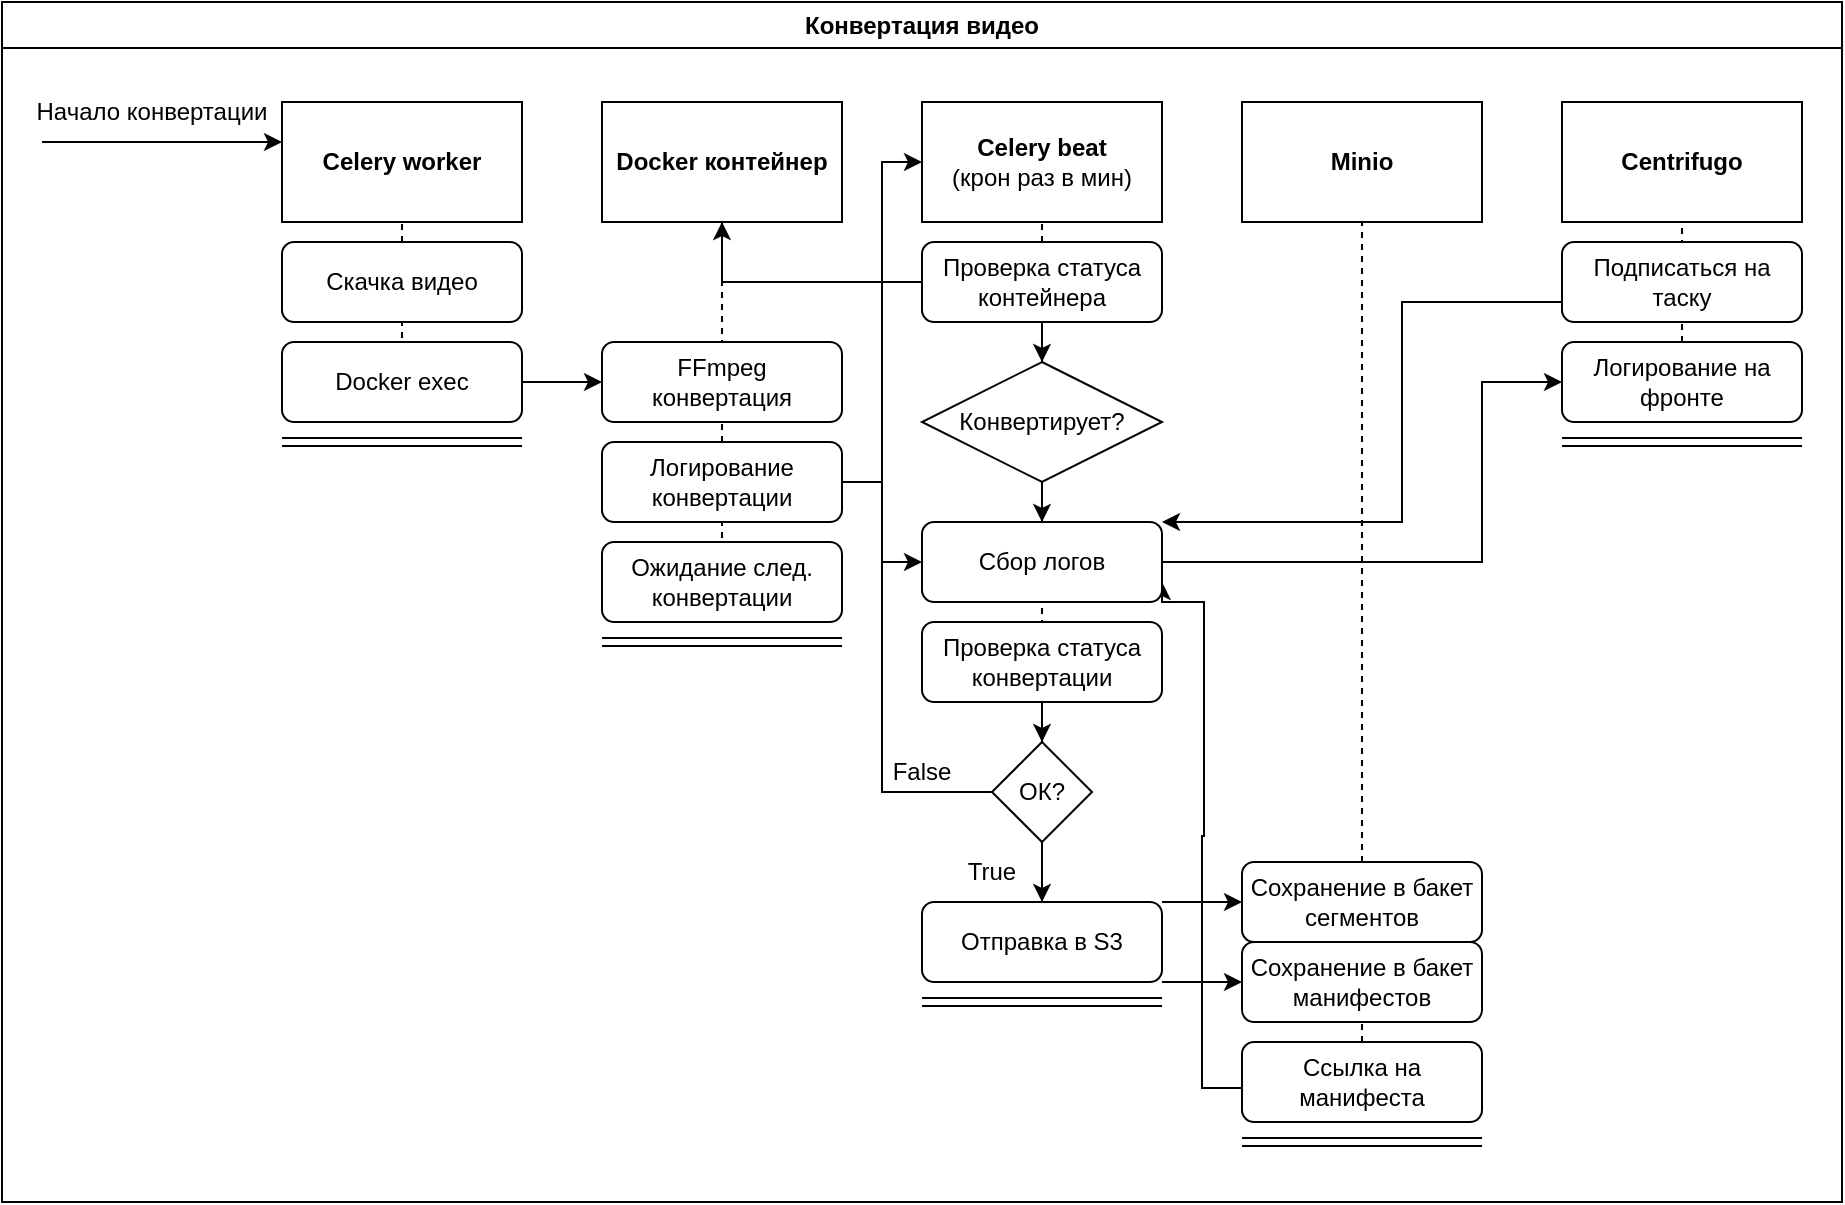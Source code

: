 <mxfile version="24.7.7">
  <diagram name="Page-1" id="w4wsU0BMT4f8vX6tqYrx">
    <mxGraphModel dx="1804" dy="1743" grid="1" gridSize="10" guides="1" tooltips="1" connect="1" arrows="1" fold="1" page="1" pageScale="1" pageWidth="850" pageHeight="1100" math="0" shadow="0">
      <root>
        <mxCell id="0" />
        <mxCell id="1" parent="0" />
        <mxCell id="TwQR38HU4lwy93RfwSAQ-1" value="Celery worker" style="rounded=0;whiteSpace=wrap;html=1;fontStyle=1" vertex="1" parent="1">
          <mxGeometry x="40" y="20" width="120" height="60" as="geometry" />
        </mxCell>
        <mxCell id="TwQR38HU4lwy93RfwSAQ-2" value="&lt;div&gt;Celery beat&lt;/div&gt;&lt;div&gt;&lt;span style=&quot;font-weight: normal;&quot;&gt;(крон раз в мин)&lt;/span&gt;&lt;br&gt;&lt;/div&gt;" style="rounded=0;whiteSpace=wrap;html=1;fontStyle=1" vertex="1" parent="1">
          <mxGeometry x="360" y="20" width="120" height="60" as="geometry" />
        </mxCell>
        <mxCell id="TwQR38HU4lwy93RfwSAQ-3" value="Docker контейнер" style="rounded=0;whiteSpace=wrap;html=1;fontStyle=1" vertex="1" parent="1">
          <mxGeometry x="200" y="20" width="120" height="60" as="geometry" />
        </mxCell>
        <mxCell id="TwQR38HU4lwy93RfwSAQ-4" value="&lt;div&gt;Minio&lt;/div&gt;" style="rounded=0;whiteSpace=wrap;html=1;fontStyle=1" vertex="1" parent="1">
          <mxGeometry x="520" y="20" width="120" height="60" as="geometry" />
        </mxCell>
        <mxCell id="TwQR38HU4lwy93RfwSAQ-5" value="Centrifugo" style="rounded=0;whiteSpace=wrap;html=1;fontStyle=1" vertex="1" parent="1">
          <mxGeometry x="680" y="20" width="120" height="60" as="geometry" />
        </mxCell>
        <mxCell id="TwQR38HU4lwy93RfwSAQ-102" value="" style="edgeStyle=orthogonalEdgeStyle;rounded=0;orthogonalLoop=1;jettySize=auto;html=1;" edge="1" parent="1" source="TwQR38HU4lwy93RfwSAQ-17" target="TwQR38HU4lwy93RfwSAQ-24">
          <mxGeometry relative="1" as="geometry" />
        </mxCell>
        <mxCell id="TwQR38HU4lwy93RfwSAQ-104" style="edgeStyle=orthogonalEdgeStyle;rounded=0;orthogonalLoop=1;jettySize=auto;html=1;entryX=0;entryY=0.5;entryDx=0;entryDy=0;" edge="1" parent="1" source="TwQR38HU4lwy93RfwSAQ-25" target="TwQR38HU4lwy93RfwSAQ-58">
          <mxGeometry relative="1" as="geometry" />
        </mxCell>
        <mxCell id="TwQR38HU4lwy93RfwSAQ-92" value="" style="edgeStyle=orthogonalEdgeStyle;rounded=0;orthogonalLoop=1;jettySize=auto;html=1;" edge="1" parent="1" source="TwQR38HU4lwy93RfwSAQ-28" target="TwQR38HU4lwy93RfwSAQ-66">
          <mxGeometry relative="1" as="geometry" />
        </mxCell>
        <mxCell id="TwQR38HU4lwy93RfwSAQ-34" value="" style="endArrow=classic;html=1;rounded=0;exitX=1;exitY=0;exitDx=0;exitDy=0;" edge="1" parent="1" source="TwQR38HU4lwy93RfwSAQ-29">
          <mxGeometry width="50" height="50" relative="1" as="geometry">
            <mxPoint x="480" y="410" as="sourcePoint" />
            <mxPoint x="520" y="420" as="targetPoint" />
          </mxGeometry>
        </mxCell>
        <mxCell id="TwQR38HU4lwy93RfwSAQ-39" value="" style="endArrow=classic;html=1;rounded=0;exitX=1;exitY=1;exitDx=0;exitDy=0;" edge="1" parent="1" source="TwQR38HU4lwy93RfwSAQ-29">
          <mxGeometry width="50" height="50" relative="1" as="geometry">
            <mxPoint x="-5" y="700" as="sourcePoint" />
            <mxPoint x="520" y="460" as="targetPoint" />
          </mxGeometry>
        </mxCell>
        <mxCell id="TwQR38HU4lwy93RfwSAQ-98" value="" style="edgeStyle=orthogonalEdgeStyle;rounded=0;orthogonalLoop=1;jettySize=auto;html=1;entryX=1;entryY=0;entryDx=0;entryDy=0;" edge="1" parent="1" target="TwQR38HU4lwy93RfwSAQ-58">
          <mxGeometry relative="1" as="geometry">
            <mxPoint x="760" y="130" as="sourcePoint" />
            <mxPoint x="510" y="230" as="targetPoint" />
            <Array as="points">
              <mxPoint x="760" y="120" />
              <mxPoint x="600" y="120" />
              <mxPoint x="600" y="230" />
            </Array>
          </mxGeometry>
        </mxCell>
        <mxCell id="TwQR38HU4lwy93RfwSAQ-49" value="&lt;div&gt;Логирование на фронте&lt;/div&gt;" style="rounded=1;whiteSpace=wrap;html=1;" vertex="1" parent="1">
          <mxGeometry x="680" y="140" width="120" height="40" as="geometry" />
        </mxCell>
        <mxCell id="TwQR38HU4lwy93RfwSAQ-93" style="edgeStyle=orthogonalEdgeStyle;rounded=0;orthogonalLoop=1;jettySize=auto;html=1;entryX=0;entryY=0.5;entryDx=0;entryDy=0;" edge="1" parent="1" source="TwQR38HU4lwy93RfwSAQ-66" target="TwQR38HU4lwy93RfwSAQ-2">
          <mxGeometry relative="1" as="geometry">
            <mxPoint x="340" y="50" as="targetPoint" />
            <Array as="points">
              <mxPoint x="340" y="365" />
              <mxPoint x="340" y="50" />
            </Array>
          </mxGeometry>
        </mxCell>
        <mxCell id="TwQR38HU4lwy93RfwSAQ-94" style="edgeStyle=orthogonalEdgeStyle;rounded=0;orthogonalLoop=1;jettySize=auto;html=1;" edge="1" parent="1" source="TwQR38HU4lwy93RfwSAQ-66">
          <mxGeometry relative="1" as="geometry">
            <mxPoint x="420" y="420" as="targetPoint" />
          </mxGeometry>
        </mxCell>
        <mxCell id="TwQR38HU4lwy93RfwSAQ-70" value="&lt;div&gt;False&lt;/div&gt;" style="text;html=1;align=center;verticalAlign=middle;whiteSpace=wrap;rounded=0;" vertex="1" parent="1">
          <mxGeometry x="330" y="340" width="60" height="30" as="geometry" />
        </mxCell>
        <mxCell id="TwQR38HU4lwy93RfwSAQ-78" value="" style="shape=link;html=1;rounded=0;" edge="1" parent="1">
          <mxGeometry width="100" relative="1" as="geometry">
            <mxPoint x="40" y="190" as="sourcePoint" />
            <mxPoint x="160" y="190" as="targetPoint" />
          </mxGeometry>
        </mxCell>
        <mxCell id="TwQR38HU4lwy93RfwSAQ-88" value="" style="edgeStyle=orthogonalEdgeStyle;rounded=0;orthogonalLoop=1;jettySize=auto;html=1;" edge="1" parent="1" source="TwQR38HU4lwy93RfwSAQ-84" target="TwQR38HU4lwy93RfwSAQ-86">
          <mxGeometry relative="1" as="geometry" />
        </mxCell>
        <mxCell id="TwQR38HU4lwy93RfwSAQ-106" style="edgeStyle=orthogonalEdgeStyle;rounded=0;orthogonalLoop=1;jettySize=auto;html=1;entryX=0.5;entryY=1;entryDx=0;entryDy=0;" edge="1" parent="1" source="TwQR38HU4lwy93RfwSAQ-84" target="TwQR38HU4lwy93RfwSAQ-3">
          <mxGeometry relative="1" as="geometry" />
        </mxCell>
        <mxCell id="TwQR38HU4lwy93RfwSAQ-91" value="" style="edgeStyle=orthogonalEdgeStyle;rounded=0;orthogonalLoop=1;jettySize=auto;html=1;" edge="1" parent="1" source="TwQR38HU4lwy93RfwSAQ-86" target="TwQR38HU4lwy93RfwSAQ-58">
          <mxGeometry relative="1" as="geometry" />
        </mxCell>
        <mxCell id="TwQR38HU4lwy93RfwSAQ-95" value="" style="shape=link;html=1;rounded=0;" edge="1" parent="1">
          <mxGeometry width="100" relative="1" as="geometry">
            <mxPoint x="200" y="290" as="sourcePoint" />
            <mxPoint x="320" y="290" as="targetPoint" />
          </mxGeometry>
        </mxCell>
        <mxCell id="TwQR38HU4lwy93RfwSAQ-96" value="True" style="text;html=1;align=center;verticalAlign=middle;whiteSpace=wrap;rounded=0;" vertex="1" parent="1">
          <mxGeometry x="365" y="390" width="60" height="30" as="geometry" />
        </mxCell>
        <mxCell id="TwQR38HU4lwy93RfwSAQ-99" value="" style="shape=link;html=1;rounded=0;" edge="1" parent="1">
          <mxGeometry width="100" relative="1" as="geometry">
            <mxPoint x="360" y="470" as="sourcePoint" />
            <mxPoint x="480" y="470" as="targetPoint" />
          </mxGeometry>
        </mxCell>
        <mxCell id="TwQR38HU4lwy93RfwSAQ-100" value="" style="shape=link;html=1;rounded=0;" edge="1" parent="1">
          <mxGeometry width="100" relative="1" as="geometry">
            <mxPoint x="520" y="540" as="sourcePoint" />
            <mxPoint x="640" y="540" as="targetPoint" />
          </mxGeometry>
        </mxCell>
        <mxCell id="TwQR38HU4lwy93RfwSAQ-108" value="Конвертация видео" style="swimlane;whiteSpace=wrap;html=1;" vertex="1" parent="1">
          <mxGeometry x="-100" y="-30" width="920" height="600" as="geometry" />
        </mxCell>
        <mxCell id="TwQR38HU4lwy93RfwSAQ-121" value="" style="endArrow=none;dashed=1;html=1;rounded=0;exitX=0.5;exitY=1;exitDx=0;exitDy=0;" edge="1" parent="TwQR38HU4lwy93RfwSAQ-108" source="TwQR38HU4lwy93RfwSAQ-17">
          <mxGeometry width="50" height="50" relative="1" as="geometry">
            <mxPoint x="200" y="160" as="sourcePoint" />
            <mxPoint x="200" y="110" as="targetPoint" />
          </mxGeometry>
        </mxCell>
        <mxCell id="TwQR38HU4lwy93RfwSAQ-111" value="Начало конвертации" style="text;html=1;align=center;verticalAlign=middle;whiteSpace=wrap;rounded=0;" vertex="1" parent="TwQR38HU4lwy93RfwSAQ-108">
          <mxGeometry x="10" y="40" width="130" height="30" as="geometry" />
        </mxCell>
        <mxCell id="TwQR38HU4lwy93RfwSAQ-115" value="" style="endArrow=classic;html=1;rounded=0;entryX=1;entryY=1;entryDx=0;entryDy=0;" edge="1" parent="TwQR38HU4lwy93RfwSAQ-108" target="TwQR38HU4lwy93RfwSAQ-111">
          <mxGeometry width="50" height="50" relative="1" as="geometry">
            <mxPoint x="20" y="70" as="sourcePoint" />
            <mxPoint x="90" y="70" as="targetPoint" />
          </mxGeometry>
        </mxCell>
        <mxCell id="TwQR38HU4lwy93RfwSAQ-113" value="" style="shape=link;html=1;rounded=0;" edge="1" parent="TwQR38HU4lwy93RfwSAQ-108">
          <mxGeometry width="100" relative="1" as="geometry">
            <mxPoint x="780" y="220" as="sourcePoint" />
            <mxPoint x="900" y="220" as="targetPoint" />
          </mxGeometry>
        </mxCell>
        <mxCell id="TwQR38HU4lwy93RfwSAQ-97" style="edgeStyle=orthogonalEdgeStyle;rounded=0;orthogonalLoop=1;jettySize=auto;html=1;" edge="1" parent="TwQR38HU4lwy93RfwSAQ-108">
          <mxGeometry relative="1" as="geometry">
            <mxPoint x="780" y="190" as="targetPoint" />
            <mxPoint x="580" y="280" as="sourcePoint" />
            <Array as="points">
              <mxPoint x="740" y="280" />
              <mxPoint x="740" y="190" />
            </Array>
          </mxGeometry>
        </mxCell>
        <mxCell id="TwQR38HU4lwy93RfwSAQ-117" style="edgeStyle=orthogonalEdgeStyle;rounded=0;orthogonalLoop=1;jettySize=auto;html=1;entryX=1;entryY=0.75;entryDx=0;entryDy=0;" edge="1" parent="TwQR38HU4lwy93RfwSAQ-108" target="TwQR38HU4lwy93RfwSAQ-58">
          <mxGeometry relative="1" as="geometry">
            <mxPoint x="600" y="290" as="targetPoint" />
            <mxPoint x="620" y="542" as="sourcePoint" />
            <Array as="points">
              <mxPoint x="620" y="543" />
              <mxPoint x="600" y="543" />
              <mxPoint x="600" y="417" />
              <mxPoint x="601" y="417" />
              <mxPoint x="601" y="300" />
              <mxPoint x="580" y="300" />
            </Array>
          </mxGeometry>
        </mxCell>
        <mxCell id="TwQR38HU4lwy93RfwSAQ-122" value="" style="endArrow=none;dashed=1;html=1;rounded=0;exitX=0.5;exitY=1;exitDx=0;exitDy=0;" edge="1" parent="TwQR38HU4lwy93RfwSAQ-108" source="TwQR38HU4lwy93RfwSAQ-65">
          <mxGeometry width="50" height="50" relative="1" as="geometry">
            <mxPoint x="360" y="180" as="sourcePoint" />
            <mxPoint x="360" y="110" as="targetPoint" />
          </mxGeometry>
        </mxCell>
        <mxCell id="TwQR38HU4lwy93RfwSAQ-123" value="" style="endArrow=none;dashed=1;html=1;rounded=0;" edge="1" parent="TwQR38HU4lwy93RfwSAQ-108" source="TwQR38HU4lwy93RfwSAQ-43">
          <mxGeometry width="50" height="50" relative="1" as="geometry">
            <mxPoint x="681.96" y="508" as="sourcePoint" />
            <mxPoint x="680" y="110" as="targetPoint" />
          </mxGeometry>
        </mxCell>
        <mxCell id="TwQR38HU4lwy93RfwSAQ-124" value="" style="endArrow=none;dashed=1;html=1;rounded=0;" edge="1" parent="TwQR38HU4lwy93RfwSAQ-108">
          <mxGeometry width="50" height="50" relative="1" as="geometry">
            <mxPoint x="840" y="170" as="sourcePoint" />
            <mxPoint x="840" y="110" as="targetPoint" />
          </mxGeometry>
        </mxCell>
        <mxCell id="TwQR38HU4lwy93RfwSAQ-125" value="" style="endArrow=none;dashed=1;html=1;rounded=0;" edge="1" parent="TwQR38HU4lwy93RfwSAQ-108">
          <mxGeometry width="50" height="50" relative="1" as="geometry">
            <mxPoint x="520" y="450" as="sourcePoint" />
            <mxPoint x="520" y="110" as="targetPoint" />
          </mxGeometry>
        </mxCell>
        <mxCell id="TwQR38HU4lwy93RfwSAQ-12" value="Скачка видео" style="rounded=1;whiteSpace=wrap;html=1;" vertex="1" parent="1">
          <mxGeometry x="40" y="90" width="120" height="40" as="geometry" />
        </mxCell>
        <mxCell id="TwQR38HU4lwy93RfwSAQ-17" value="Docker exec" style="rounded=1;whiteSpace=wrap;html=1;" vertex="1" parent="1">
          <mxGeometry x="40" y="140" width="120" height="40" as="geometry" />
        </mxCell>
        <mxCell id="TwQR38HU4lwy93RfwSAQ-25" value="Логирование конвертации" style="rounded=1;whiteSpace=wrap;html=1;" vertex="1" parent="1">
          <mxGeometry x="200" y="190" width="120" height="40" as="geometry" />
        </mxCell>
        <mxCell id="TwQR38HU4lwy93RfwSAQ-24" value="FFmpeg конвертация" style="rounded=1;whiteSpace=wrap;html=1;" vertex="1" parent="1">
          <mxGeometry x="200" y="140" width="120" height="40" as="geometry" />
        </mxCell>
        <mxCell id="TwQR38HU4lwy93RfwSAQ-65" value="&lt;div&gt;Ожидание след. конвертации&lt;/div&gt;" style="rounded=1;whiteSpace=wrap;html=1;" vertex="1" parent="1">
          <mxGeometry x="200" y="240" width="120" height="40" as="geometry" />
        </mxCell>
        <mxCell id="TwQR38HU4lwy93RfwSAQ-32" value="&lt;div&gt;Сохранение в бакет сегментов&lt;/div&gt;" style="rounded=1;whiteSpace=wrap;html=1;" vertex="1" parent="1">
          <mxGeometry x="520" y="400" width="120" height="40" as="geometry" />
        </mxCell>
        <mxCell id="TwQR38HU4lwy93RfwSAQ-40" value="&lt;div&gt;Сохранение в бакет манифестов&lt;/div&gt;" style="rounded=1;whiteSpace=wrap;html=1;" vertex="1" parent="1">
          <mxGeometry x="520" y="440" width="120" height="40" as="geometry" />
        </mxCell>
        <mxCell id="TwQR38HU4lwy93RfwSAQ-43" value="Ссылка на манифеста" style="rounded=1;whiteSpace=wrap;html=1;" vertex="1" parent="1">
          <mxGeometry x="520" y="490" width="120" height="40" as="geometry" />
        </mxCell>
        <mxCell id="TwQR38HU4lwy93RfwSAQ-47" value="Подписаться на таску" style="rounded=1;whiteSpace=wrap;html=1;" vertex="1" parent="1">
          <mxGeometry x="680" y="90" width="120" height="40" as="geometry" />
        </mxCell>
        <mxCell id="TwQR38HU4lwy93RfwSAQ-28" value="Проверка статуса конвертации" style="rounded=1;whiteSpace=wrap;html=1;" vertex="1" parent="1">
          <mxGeometry x="360" y="280" width="120" height="40" as="geometry" />
        </mxCell>
        <mxCell id="TwQR38HU4lwy93RfwSAQ-29" value="Отправка в S3" style="rounded=1;whiteSpace=wrap;html=1;" vertex="1" parent="1">
          <mxGeometry x="360" y="420" width="120" height="40" as="geometry" />
        </mxCell>
        <mxCell id="TwQR38HU4lwy93RfwSAQ-58" value="Сбор логов" style="rounded=1;whiteSpace=wrap;html=1;" vertex="1" parent="1">
          <mxGeometry x="360" y="230" width="120" height="40" as="geometry" />
        </mxCell>
        <mxCell id="TwQR38HU4lwy93RfwSAQ-66" value="ОК?" style="rhombus;whiteSpace=wrap;html=1;" vertex="1" parent="1">
          <mxGeometry x="395" y="340" width="50" height="50" as="geometry" />
        </mxCell>
        <mxCell id="TwQR38HU4lwy93RfwSAQ-84" value="Проверка статуса контейнера" style="rounded=1;whiteSpace=wrap;html=1;" vertex="1" parent="1">
          <mxGeometry x="360" y="90" width="120" height="40" as="geometry" />
        </mxCell>
        <mxCell id="TwQR38HU4lwy93RfwSAQ-86" value="Конвертирует?" style="rhombus;whiteSpace=wrap;html=1;" vertex="1" parent="1">
          <mxGeometry x="360" y="150" width="120" height="60" as="geometry" />
        </mxCell>
      </root>
    </mxGraphModel>
  </diagram>
</mxfile>
